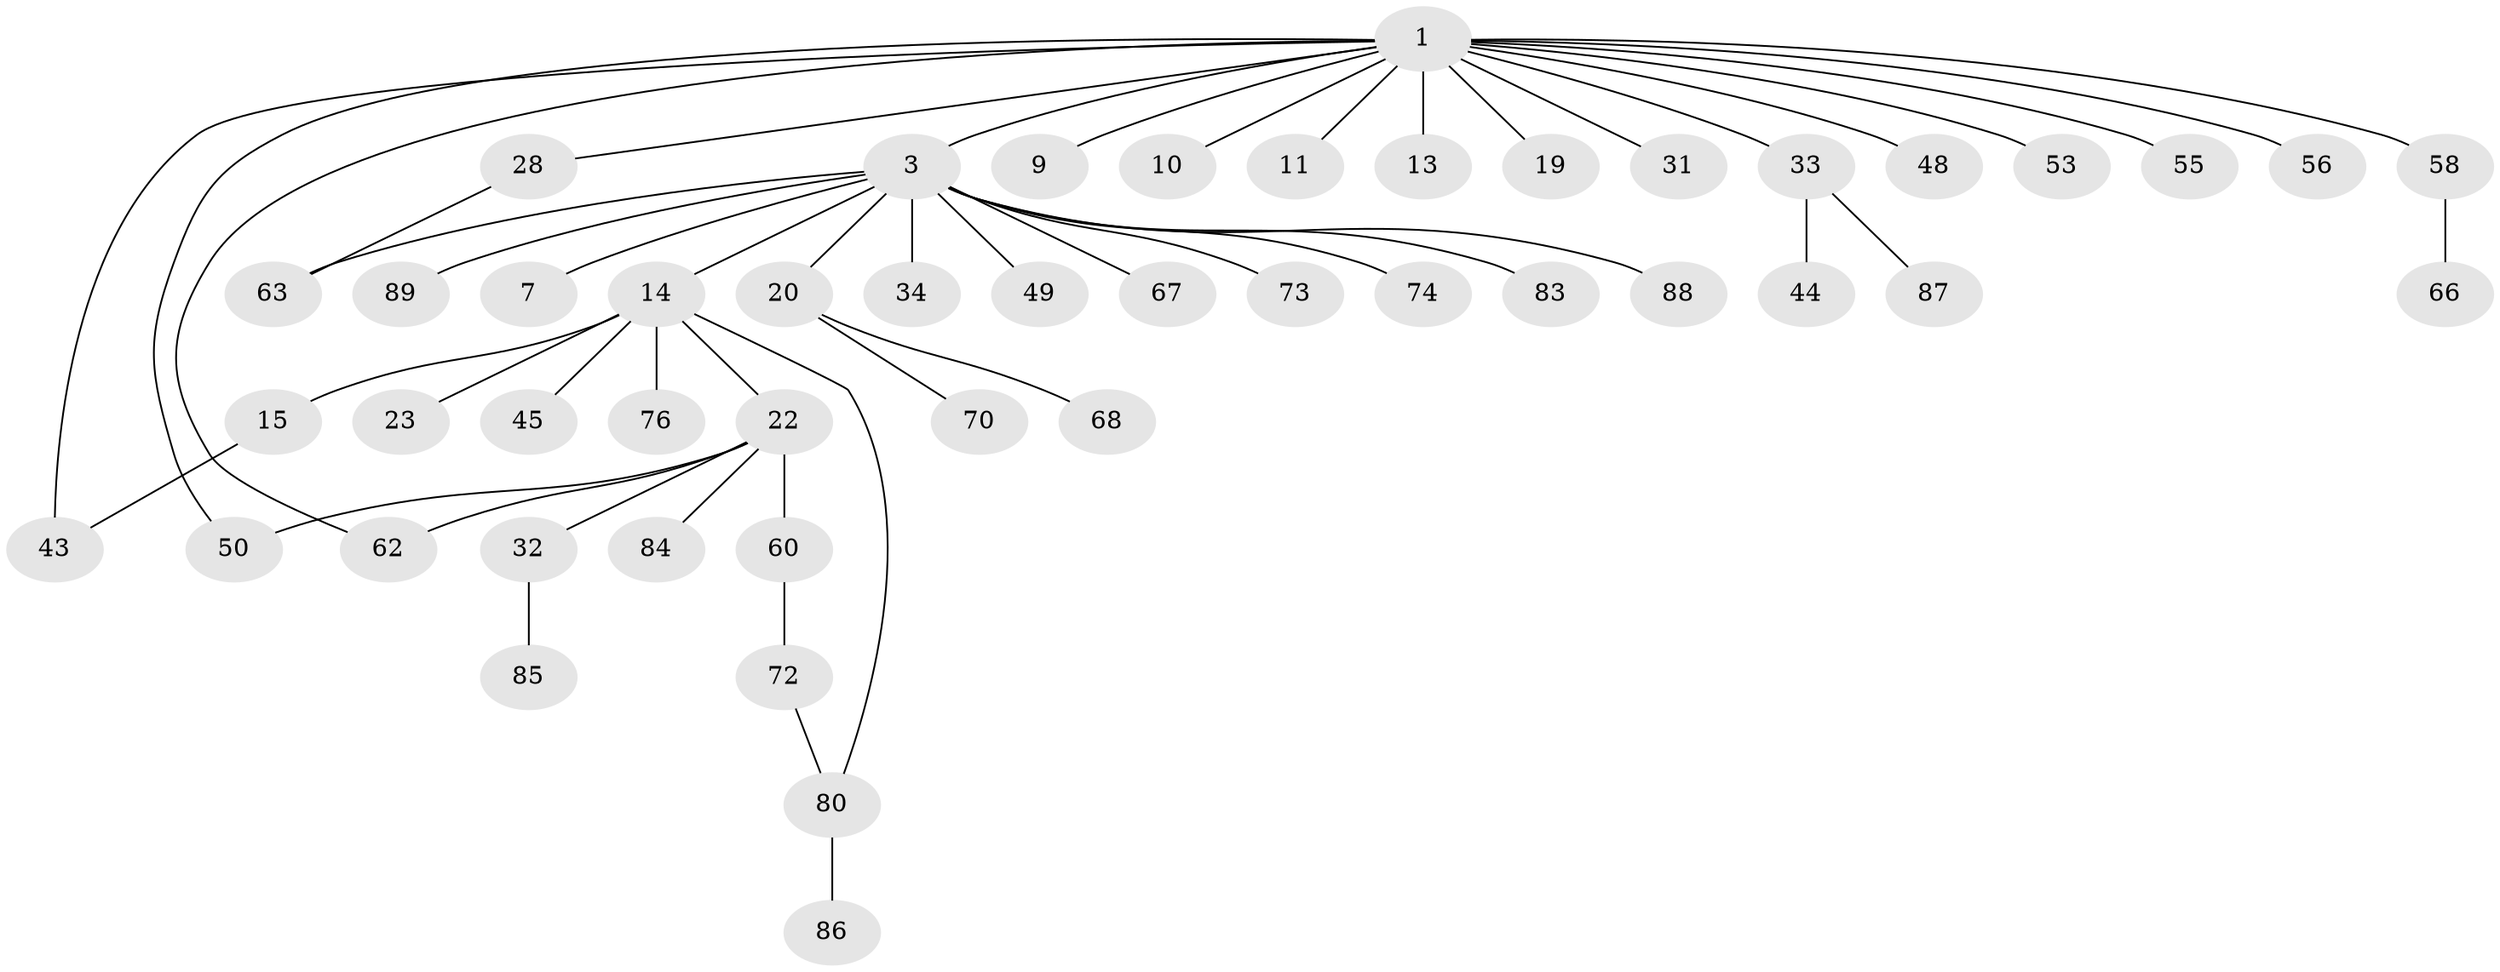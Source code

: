// original degree distribution, {2: 0.35106382978723405, 7: 0.031914893617021274, 6: 0.02127659574468085, 4: 0.06382978723404255, 5: 0.02127659574468085, 1: 0.4148936170212766, 3: 0.0851063829787234, 8: 0.010638297872340425}
// Generated by graph-tools (version 1.1) at 2025/13/03/09/25 04:13:17]
// undirected, 47 vertices, 51 edges
graph export_dot {
graph [start="1"]
  node [color=gray90,style=filled];
  1 [super="+2"];
  3 [super="+71+36+4"];
  7;
  9;
  10;
  11 [super="+21"];
  13 [super="+92"];
  14 [super="+18+52+82+64"];
  15 [super="+47"];
  19 [super="+35"];
  20 [super="+30+27"];
  22 [super="+24+90"];
  23 [super="+29+46"];
  28 [super="+41"];
  31 [super="+94"];
  32 [super="+40"];
  33 [super="+54"];
  34 [super="+61"];
  43 [super="+57"];
  44;
  45;
  48 [super="+65"];
  49 [super="+81"];
  50;
  53 [super="+59"];
  55;
  56;
  58;
  60 [super="+69"];
  62;
  63;
  66;
  67;
  68;
  70;
  72;
  73;
  74 [super="+77"];
  76;
  80;
  83;
  84;
  85;
  86;
  87;
  88;
  89;
  1 -- 3;
  1 -- 9;
  1 -- 10;
  1 -- 11;
  1 -- 13 [weight=2];
  1 -- 19;
  1 -- 28;
  1 -- 31 [weight=2];
  1 -- 33;
  1 -- 43;
  1 -- 48;
  1 -- 50;
  1 -- 53;
  1 -- 55;
  1 -- 56;
  1 -- 58;
  1 -- 62;
  3 -- 7;
  3 -- 74;
  3 -- 88;
  3 -- 83 [weight=2];
  3 -- 34;
  3 -- 67;
  3 -- 73;
  3 -- 14;
  3 -- 49;
  3 -- 20;
  3 -- 89;
  3 -- 63;
  14 -- 15;
  14 -- 23;
  14 -- 45;
  14 -- 22;
  14 -- 76;
  14 -- 80;
  15 -- 43;
  20 -- 70;
  20 -- 68;
  22 -- 32;
  22 -- 50;
  22 -- 84;
  22 -- 60;
  22 -- 62;
  28 -- 63;
  32 -- 85;
  33 -- 44;
  33 -- 87;
  58 -- 66;
  60 -- 72;
  72 -- 80;
  80 -- 86;
}
